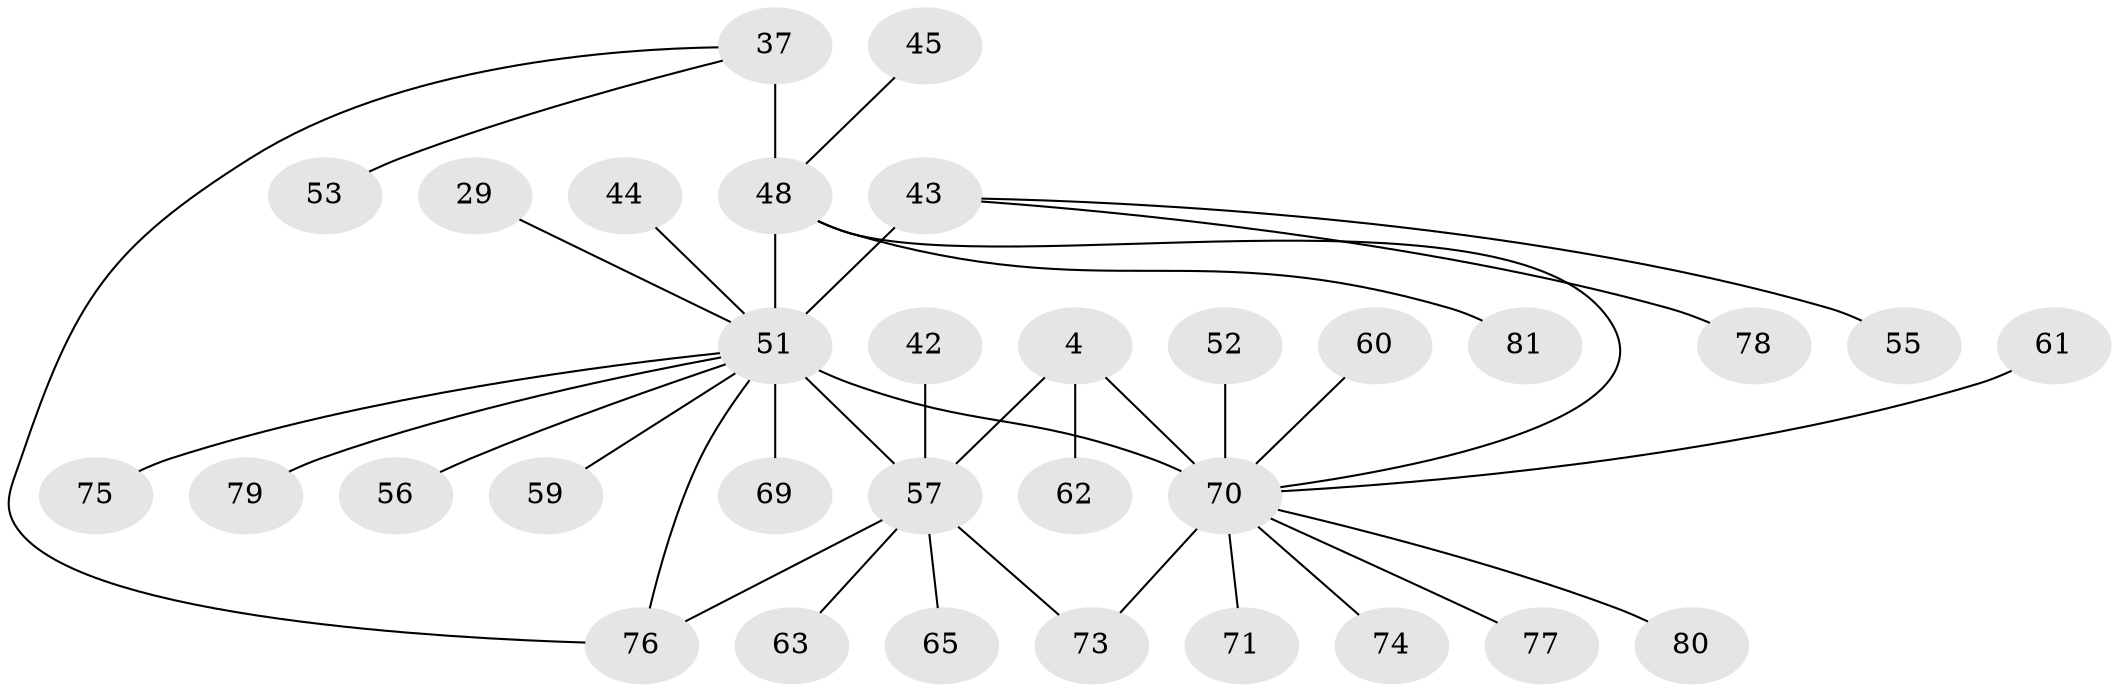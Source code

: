 // original degree distribution, {4: 0.07407407407407407, 8: 0.07407407407407407, 6: 0.04938271604938271, 5: 0.06172839506172839, 7: 0.012345679012345678, 14: 0.012345679012345678, 1: 0.5679012345679012, 2: 0.12345679012345678, 3: 0.024691358024691357}
// Generated by graph-tools (version 1.1) at 2025/57/03/04/25 21:57:16]
// undirected, 32 vertices, 36 edges
graph export_dot {
graph [start="1"]
  node [color=gray90,style=filled];
  4 [super="+1"];
  29;
  37 [super="+7+27"];
  42;
  43 [super="+20"];
  44;
  45;
  48 [super="+34"];
  51 [super="+16+49"];
  52;
  53;
  55;
  56;
  57 [super="+41+10+33+36"];
  59;
  60;
  61;
  62;
  63 [super="+39"];
  65 [super="+54"];
  69;
  70 [super="+32+3+26+47+15"];
  71 [super="+35"];
  73 [super="+40+50"];
  74;
  75 [super="+67+68"];
  76 [super="+72"];
  77;
  78 [super="+66"];
  79;
  80;
  81 [super="+30"];
  4 -- 62;
  4 -- 57 [weight=2];
  4 -- 70 [weight=5];
  29 -- 51;
  37 -- 53;
  37 -- 48 [weight=4];
  37 -- 76;
  42 -- 57;
  43 -- 51 [weight=4];
  43 -- 78;
  43 -- 55;
  44 -- 51;
  45 -- 48;
  48 -- 81;
  48 -- 51 [weight=2];
  48 -- 70;
  51 -- 70 [weight=6];
  51 -- 57 [weight=3];
  51 -- 75;
  51 -- 69;
  51 -- 79;
  51 -- 56;
  51 -- 59;
  51 -- 76;
  52 -- 70;
  57 -- 65;
  57 -- 73;
  57 -- 63;
  57 -- 76 [weight=4];
  60 -- 70;
  61 -- 70;
  70 -- 73;
  70 -- 74;
  70 -- 77;
  70 -- 80;
  70 -- 71;
}

